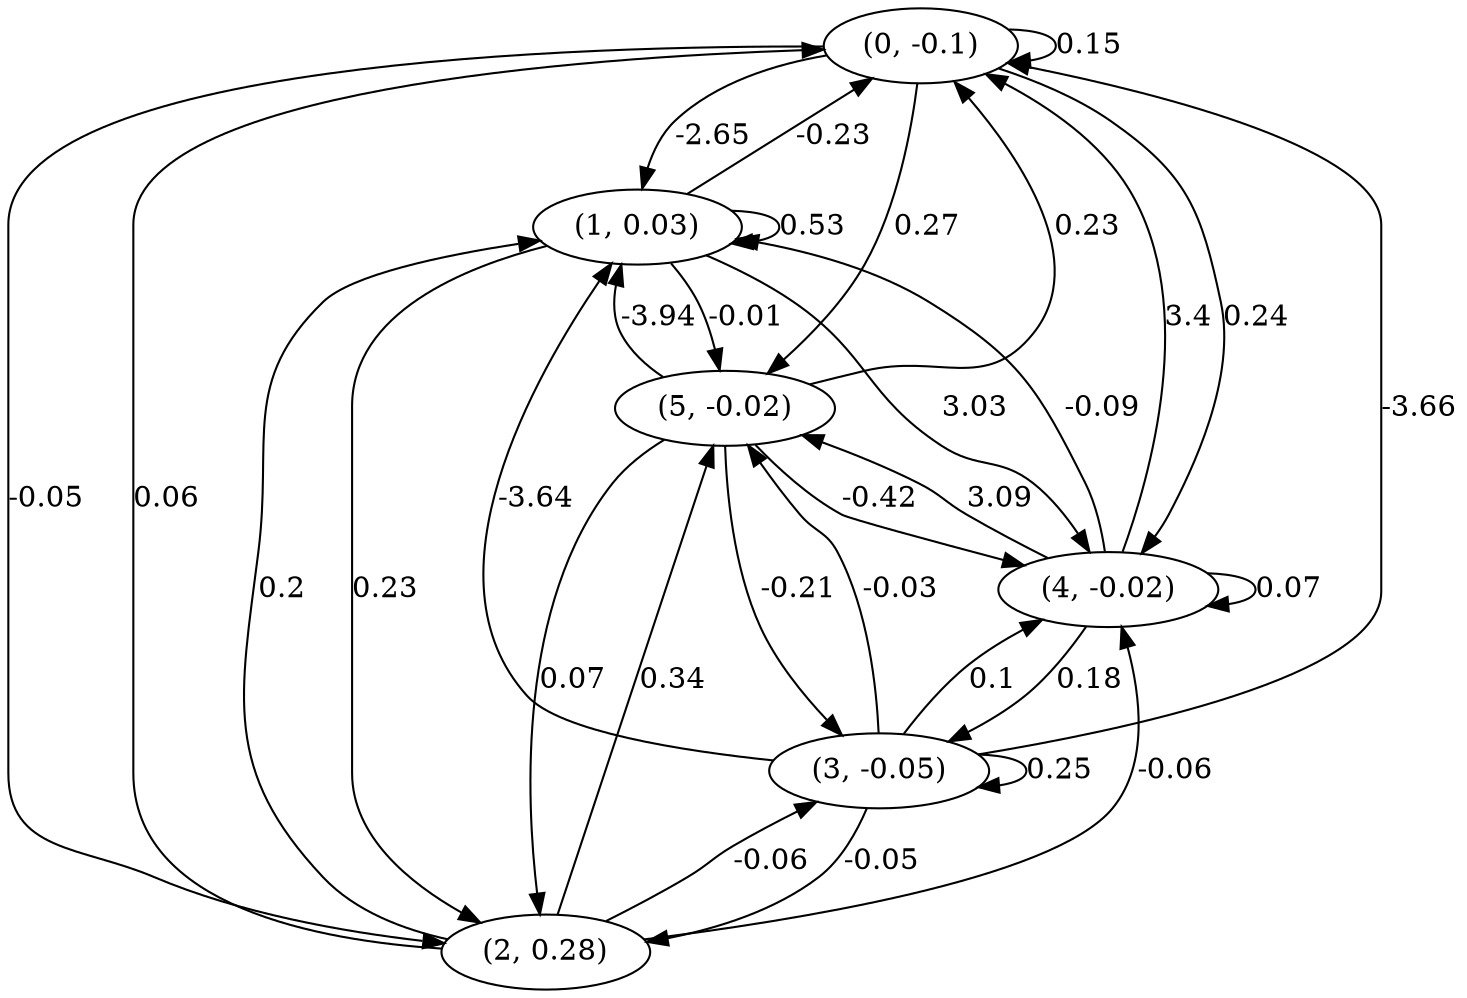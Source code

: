 digraph {
    0 [ label = "(0, -0.1)" ]
    1 [ label = "(1, 0.03)" ]
    2 [ label = "(2, 0.28)" ]
    3 [ label = "(3, -0.05)" ]
    4 [ label = "(4, -0.02)" ]
    5 [ label = "(5, -0.02)" ]
    0 -> 0 [ label = "0.15" ]
    1 -> 1 [ label = "0.53" ]
    3 -> 3 [ label = "0.25" ]
    4 -> 4 [ label = "0.07" ]
    1 -> 0 [ label = "-0.23" ]
    2 -> 0 [ label = "0.06" ]
    3 -> 0 [ label = "-3.66" ]
    4 -> 0 [ label = "3.4" ]
    5 -> 0 [ label = "0.23" ]
    0 -> 1 [ label = "-2.65" ]
    2 -> 1 [ label = "0.2" ]
    3 -> 1 [ label = "-3.64" ]
    4 -> 1 [ label = "-0.09" ]
    5 -> 1 [ label = "-3.94" ]
    0 -> 2 [ label = "-0.05" ]
    1 -> 2 [ label = "0.23" ]
    3 -> 2 [ label = "-0.05" ]
    5 -> 2 [ label = "0.07" ]
    2 -> 3 [ label = "-0.06" ]
    4 -> 3 [ label = "0.18" ]
    5 -> 3 [ label = "-0.21" ]
    0 -> 4 [ label = "0.24" ]
    1 -> 4 [ label = "3.03" ]
    2 -> 4 [ label = "-0.06" ]
    3 -> 4 [ label = "0.1" ]
    5 -> 4 [ label = "-0.42" ]
    0 -> 5 [ label = "0.27" ]
    1 -> 5 [ label = "-0.01" ]
    2 -> 5 [ label = "0.34" ]
    3 -> 5 [ label = "-0.03" ]
    4 -> 5 [ label = "3.09" ]
}

